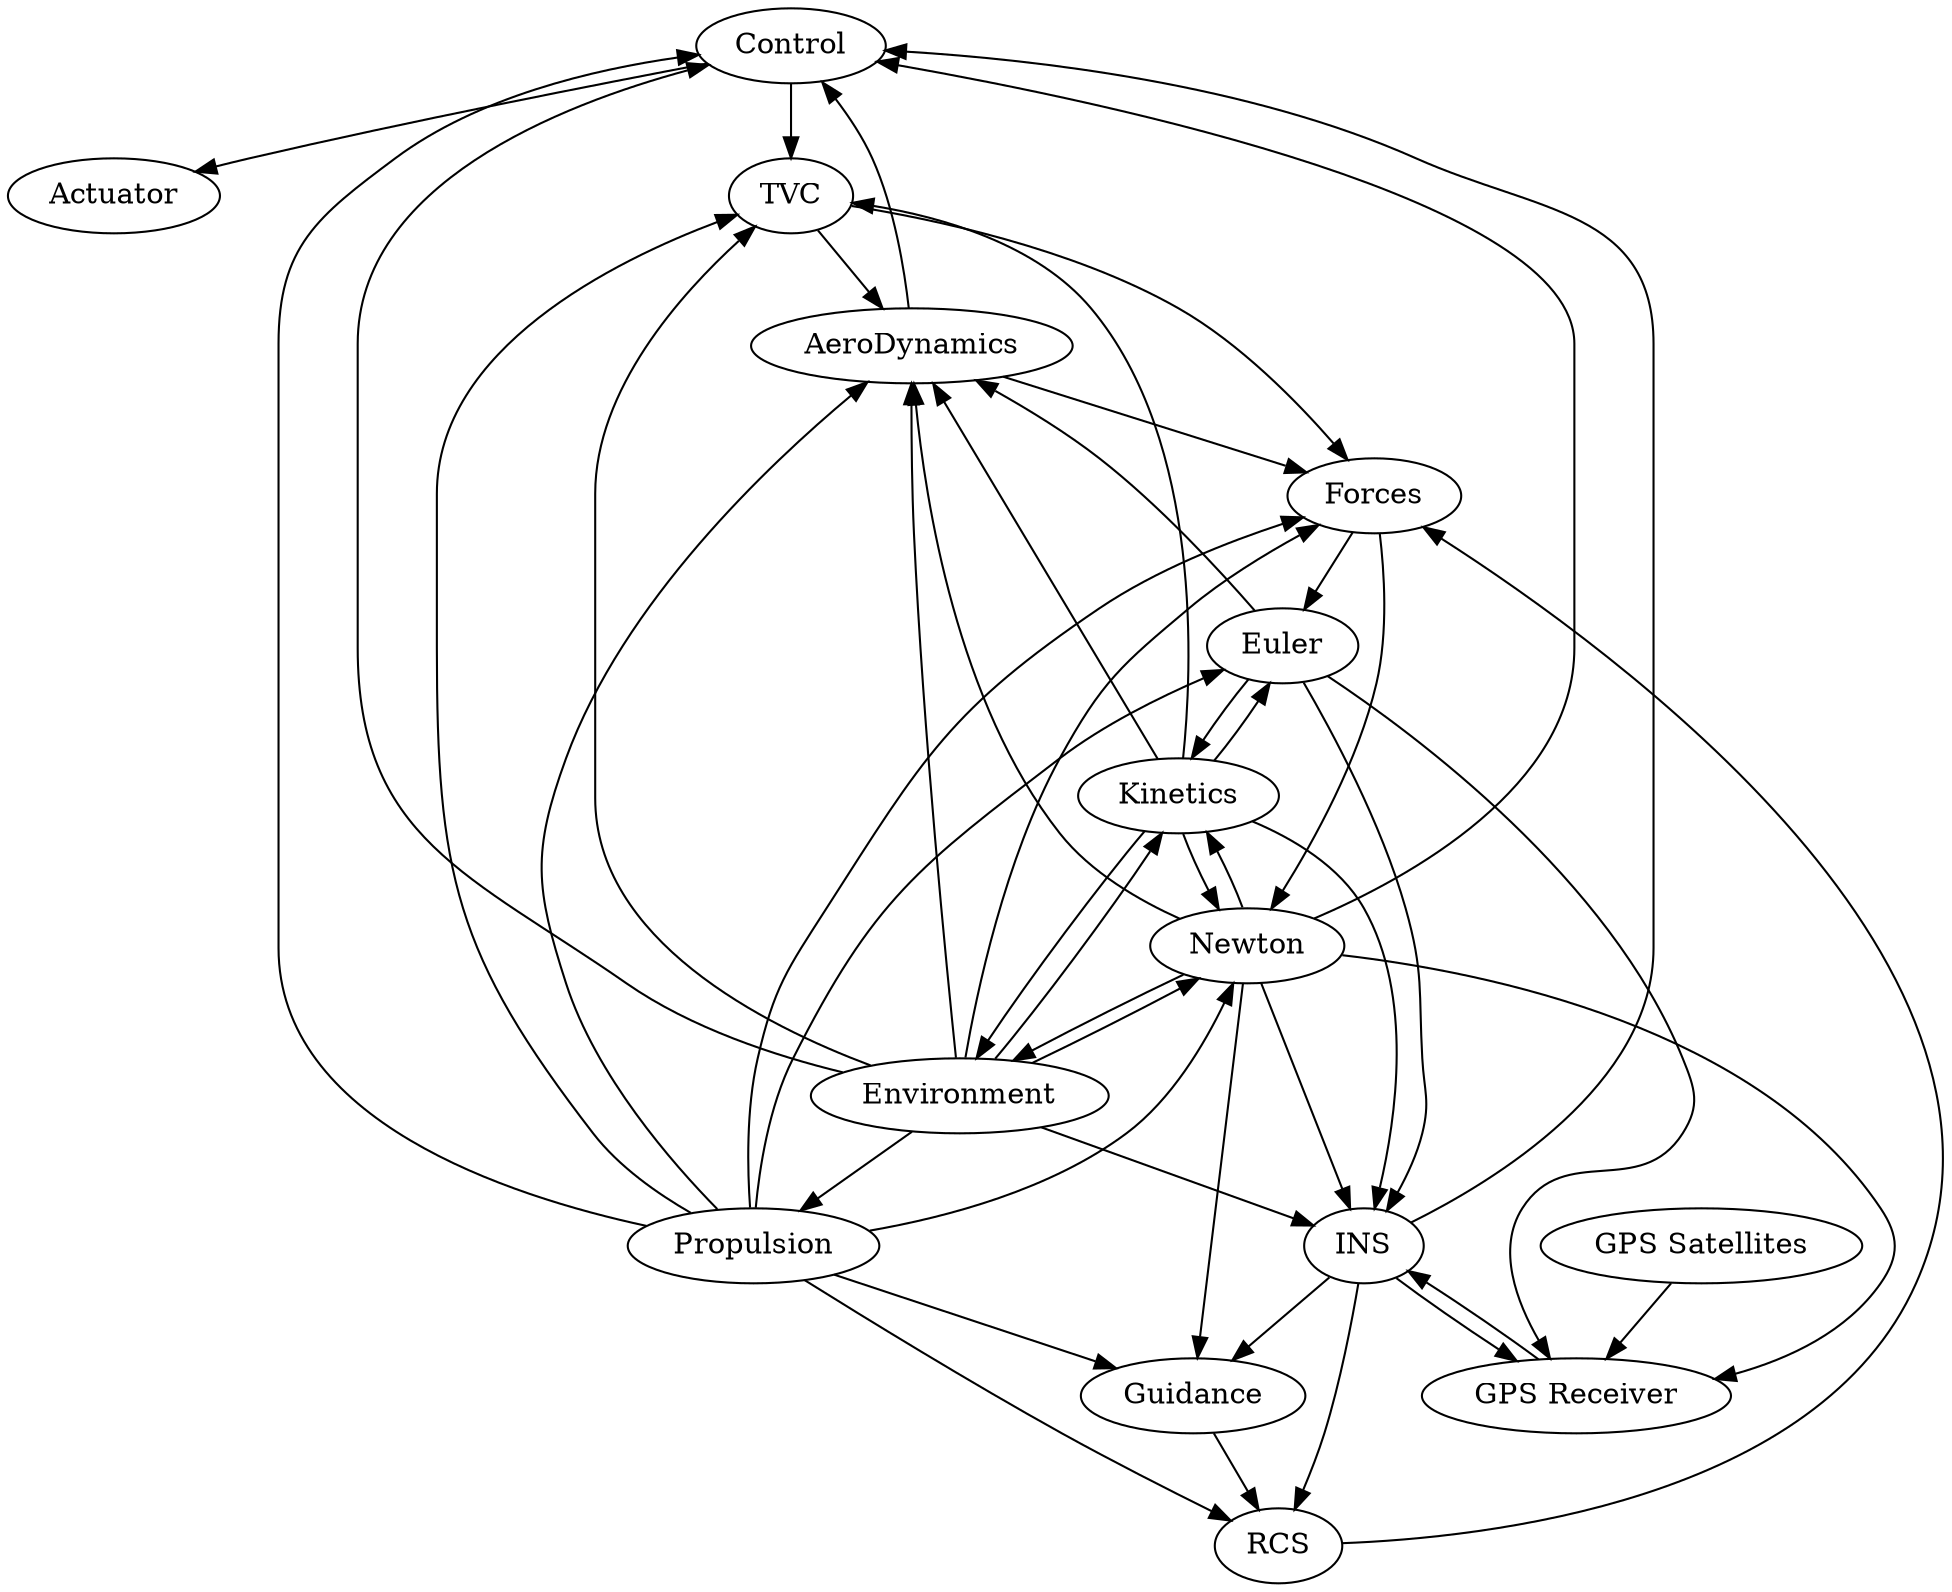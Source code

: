 digraph{
    con [label="Control"]
    act [label="Actuator"]
    aer [label="AeroDynamics"]
    kin [label="Kinetics"]
    env [label="Environment"]
    pro [label="Propulsion"]
    eul [label="Euler"]
    for [label="Forces"]
    grc [label="GPS Receiver"]
    gst [label="GPS Satellites"]
    ins [label="INS"]
    gui [label="Guidance"]
    new [label="Newton"]
    rcs [label="RCS"]
    tvc [label="TVC"]
    
    con -> act
    {kin,env,pro,eul,new,tvc}->aer
    {ins,env,new,pro,aer}->con
    {kin,new}->env
    {kin,for,pro}->eul
    {env,pro,rcs,aer,tvc}->for
    {ins,eul,new,gst}->grc
    {ins,new,pro}->gui
    {new,eul,env,kin,grc}->ins
    {new,env,eul}->kin
    {kin,env,pro,for}->new
    env->pro
    {ins,gui,pro}->rcs
    {env,pro,con,kin}->tvc
  }
